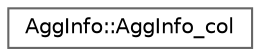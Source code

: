 digraph "Gráfico de Hierarquia de Classes"
{
 // LATEX_PDF_SIZE
  bgcolor="transparent";
  edge [fontname=Helvetica,fontsize=10,labelfontname=Helvetica,labelfontsize=10];
  node [fontname=Helvetica,fontsize=10,shape=box,height=0.2,width=0.4];
  rankdir="LR";
  Node0 [id="Node000000",label="AggInfo::AggInfo_col",height=0.2,width=0.4,color="grey40", fillcolor="white", style="filled",URL="$structAggInfo_1_1AggInfo__col.html",tooltip=" "];
}
